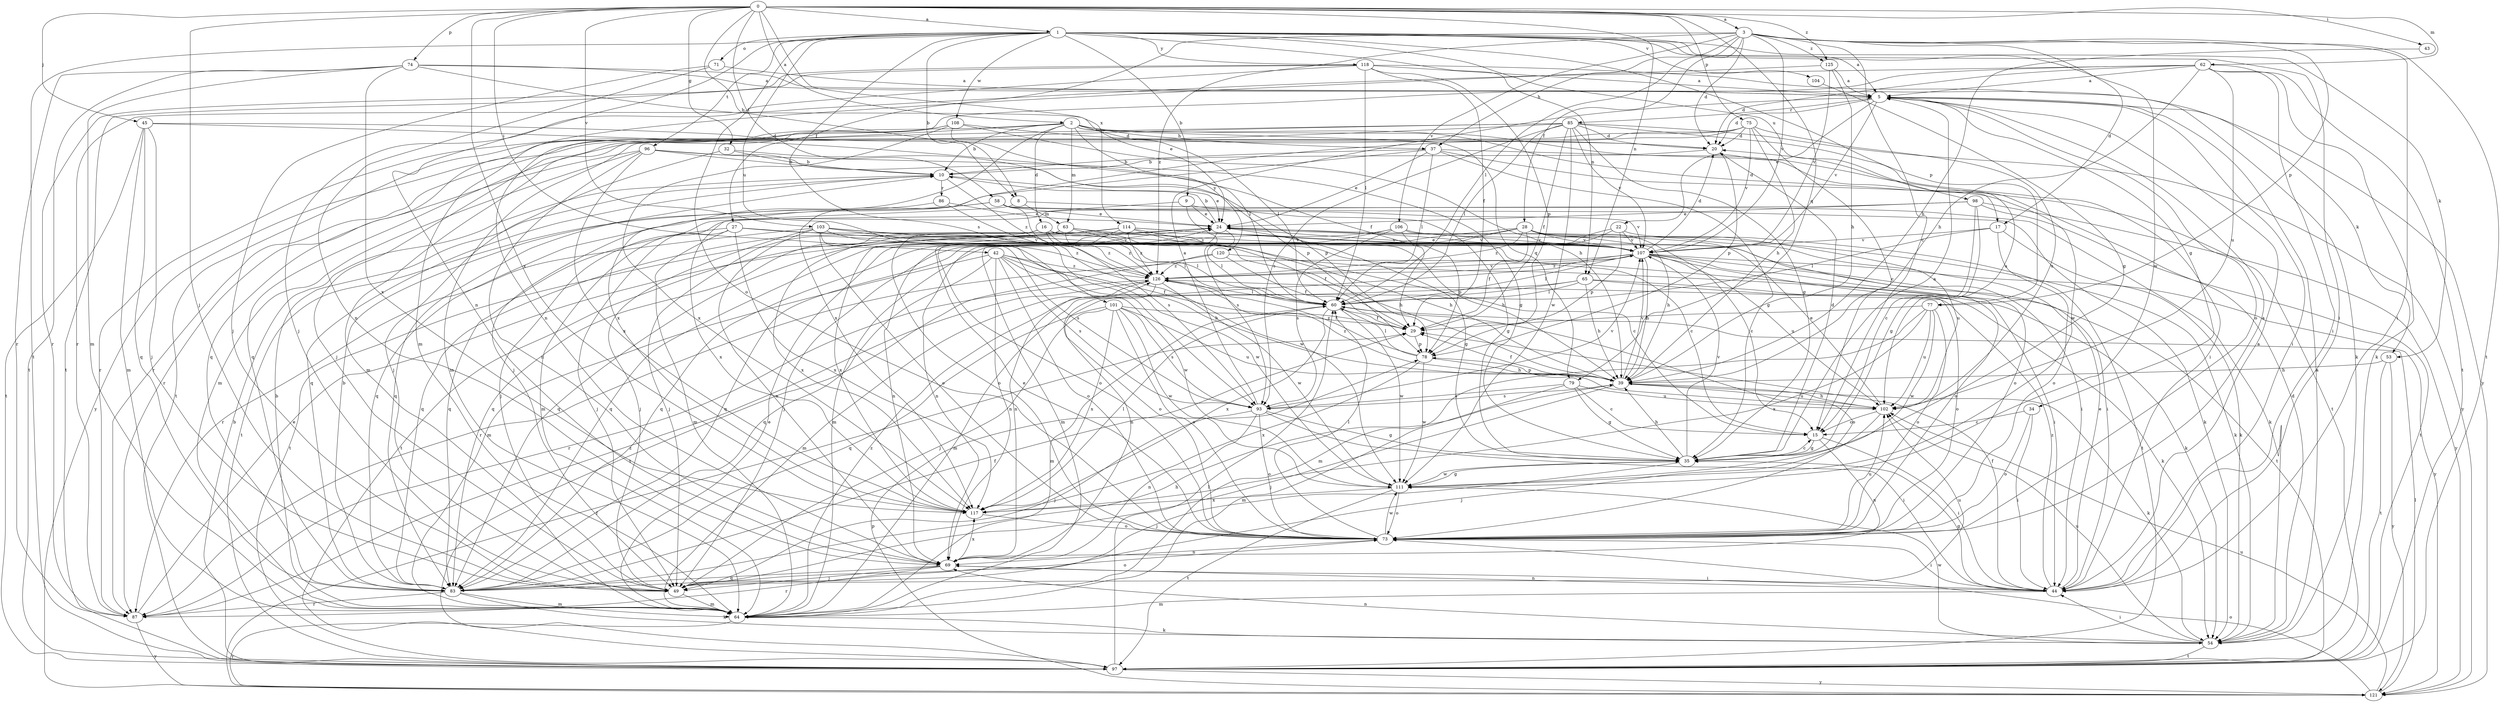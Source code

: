 strict digraph  {
0;
1;
2;
3;
5;
8;
9;
10;
15;
16;
17;
20;
22;
24;
27;
28;
29;
32;
34;
35;
37;
39;
42;
43;
44;
45;
49;
53;
54;
58;
60;
62;
63;
64;
65;
69;
71;
73;
74;
75;
77;
78;
79;
83;
85;
86;
87;
93;
96;
97;
98;
101;
102;
103;
104;
106;
107;
108;
111;
114;
117;
118;
120;
121;
125;
126;
0 -> 1  [label=a];
0 -> 2  [label=a];
0 -> 3  [label=a];
0 -> 8  [label=b];
0 -> 32  [label=g];
0 -> 42  [label=i];
0 -> 43  [label=i];
0 -> 45  [label=j];
0 -> 49  [label=j];
0 -> 58  [label=l];
0 -> 62  [label=m];
0 -> 65  [label=n];
0 -> 74  [label=p];
0 -> 75  [label=p];
0 -> 79  [label=q];
0 -> 103  [label=v];
0 -> 114  [label=x];
0 -> 117  [label=x];
0 -> 125  [label=z];
1 -> 5  [label=a];
1 -> 8  [label=b];
1 -> 9  [label=b];
1 -> 44  [label=i];
1 -> 53  [label=k];
1 -> 65  [label=n];
1 -> 69  [label=n];
1 -> 71  [label=o];
1 -> 73  [label=o];
1 -> 77  [label=p];
1 -> 93  [label=s];
1 -> 96  [label=t];
1 -> 97  [label=t];
1 -> 98  [label=u];
1 -> 101  [label=u];
1 -> 104  [label=v];
1 -> 108  [label=w];
1 -> 111  [label=w];
1 -> 118  [label=y];
2 -> 10  [label=b];
2 -> 16  [label=d];
2 -> 17  [label=d];
2 -> 37  [label=h];
2 -> 60  [label=l];
2 -> 63  [label=m];
2 -> 79  [label=q];
2 -> 83  [label=q];
2 -> 102  [label=u];
2 -> 117  [label=x];
2 -> 120  [label=y];
2 -> 121  [label=y];
3 -> 15  [label=c];
3 -> 17  [label=d];
3 -> 20  [label=d];
3 -> 27  [label=f];
3 -> 28  [label=f];
3 -> 37  [label=h];
3 -> 44  [label=i];
3 -> 60  [label=l];
3 -> 77  [label=p];
3 -> 97  [label=t];
3 -> 106  [label=v];
3 -> 107  [label=v];
3 -> 125  [label=z];
3 -> 126  [label=z];
5 -> 20  [label=d];
5 -> 22  [label=e];
5 -> 34  [label=g];
5 -> 44  [label=i];
5 -> 53  [label=k];
5 -> 73  [label=o];
5 -> 85  [label=r];
5 -> 107  [label=v];
8 -> 49  [label=j];
8 -> 54  [label=k];
8 -> 63  [label=m];
9 -> 24  [label=e];
9 -> 35  [label=g];
9 -> 93  [label=s];
9 -> 117  [label=x];
10 -> 24  [label=e];
10 -> 83  [label=q];
10 -> 86  [label=r];
10 -> 126  [label=z];
15 -> 35  [label=g];
15 -> 44  [label=i];
15 -> 69  [label=n];
16 -> 39  [label=h];
16 -> 49  [label=j];
16 -> 60  [label=l];
16 -> 73  [label=o];
16 -> 83  [label=q];
16 -> 107  [label=v];
16 -> 126  [label=z];
17 -> 54  [label=k];
17 -> 60  [label=l];
17 -> 73  [label=o];
17 -> 107  [label=v];
20 -> 10  [label=b];
20 -> 78  [label=p];
22 -> 64  [label=m];
22 -> 78  [label=p];
22 -> 83  [label=q];
22 -> 97  [label=t];
22 -> 107  [label=v];
24 -> 10  [label=b];
24 -> 35  [label=g];
24 -> 60  [label=l];
24 -> 73  [label=o];
24 -> 83  [label=q];
24 -> 107  [label=v];
27 -> 44  [label=i];
27 -> 49  [label=j];
27 -> 64  [label=m];
27 -> 73  [label=o];
27 -> 83  [label=q];
27 -> 107  [label=v];
27 -> 117  [label=x];
28 -> 15  [label=c];
28 -> 29  [label=f];
28 -> 39  [label=h];
28 -> 49  [label=j];
28 -> 64  [label=m];
28 -> 69  [label=n];
28 -> 102  [label=u];
28 -> 107  [label=v];
28 -> 126  [label=z];
29 -> 78  [label=p];
32 -> 10  [label=b];
32 -> 49  [label=j];
32 -> 78  [label=p];
34 -> 15  [label=c];
34 -> 44  [label=i];
34 -> 73  [label=o];
35 -> 5  [label=a];
35 -> 15  [label=c];
35 -> 20  [label=d];
35 -> 39  [label=h];
35 -> 49  [label=j];
35 -> 107  [label=v];
35 -> 111  [label=w];
37 -> 10  [label=b];
37 -> 24  [label=e];
37 -> 35  [label=g];
37 -> 49  [label=j];
37 -> 60  [label=l];
37 -> 97  [label=t];
37 -> 111  [label=w];
39 -> 29  [label=f];
39 -> 49  [label=j];
39 -> 54  [label=k];
39 -> 78  [label=p];
39 -> 93  [label=s];
39 -> 102  [label=u];
39 -> 107  [label=v];
39 -> 126  [label=z];
42 -> 29  [label=f];
42 -> 39  [label=h];
42 -> 64  [label=m];
42 -> 69  [label=n];
42 -> 73  [label=o];
42 -> 83  [label=q];
42 -> 93  [label=s];
42 -> 111  [label=w];
42 -> 126  [label=z];
43 -> 39  [label=h];
44 -> 5  [label=a];
44 -> 24  [label=e];
44 -> 29  [label=f];
44 -> 35  [label=g];
44 -> 64  [label=m];
44 -> 69  [label=n];
44 -> 126  [label=z];
45 -> 20  [label=d];
45 -> 29  [label=f];
45 -> 49  [label=j];
45 -> 64  [label=m];
45 -> 83  [label=q];
45 -> 97  [label=t];
49 -> 64  [label=m];
49 -> 102  [label=u];
53 -> 39  [label=h];
53 -> 97  [label=t];
53 -> 121  [label=y];
54 -> 5  [label=a];
54 -> 20  [label=d];
54 -> 44  [label=i];
54 -> 69  [label=n];
54 -> 97  [label=t];
54 -> 102  [label=u];
54 -> 111  [label=w];
58 -> 24  [label=e];
58 -> 54  [label=k];
58 -> 83  [label=q];
58 -> 93  [label=s];
58 -> 97  [label=t];
58 -> 107  [label=v];
60 -> 29  [label=f];
60 -> 64  [label=m];
60 -> 73  [label=o];
60 -> 111  [label=w];
60 -> 117  [label=x];
62 -> 5  [label=a];
62 -> 20  [label=d];
62 -> 39  [label=h];
62 -> 44  [label=i];
62 -> 54  [label=k];
62 -> 69  [label=n];
62 -> 87  [label=r];
62 -> 97  [label=t];
62 -> 102  [label=u];
63 -> 15  [label=c];
63 -> 60  [label=l];
63 -> 83  [label=q];
63 -> 97  [label=t];
63 -> 107  [label=v];
63 -> 117  [label=x];
63 -> 126  [label=z];
64 -> 10  [label=b];
64 -> 24  [label=e];
64 -> 54  [label=k];
64 -> 121  [label=y];
64 -> 126  [label=z];
65 -> 39  [label=h];
65 -> 54  [label=k];
65 -> 60  [label=l];
65 -> 64  [label=m];
65 -> 69  [label=n];
65 -> 73  [label=o];
69 -> 44  [label=i];
69 -> 49  [label=j];
69 -> 83  [label=q];
69 -> 87  [label=r];
69 -> 117  [label=x];
71 -> 5  [label=a];
71 -> 49  [label=j];
71 -> 69  [label=n];
73 -> 5  [label=a];
73 -> 24  [label=e];
73 -> 44  [label=i];
73 -> 60  [label=l];
73 -> 69  [label=n];
73 -> 102  [label=u];
73 -> 111  [label=w];
74 -> 5  [label=a];
74 -> 24  [label=e];
74 -> 54  [label=k];
74 -> 64  [label=m];
74 -> 87  [label=r];
74 -> 97  [label=t];
74 -> 117  [label=x];
75 -> 15  [label=c];
75 -> 20  [label=d];
75 -> 39  [label=h];
75 -> 64  [label=m];
75 -> 83  [label=q];
75 -> 102  [label=u];
75 -> 107  [label=v];
75 -> 117  [label=x];
77 -> 29  [label=f];
77 -> 64  [label=m];
77 -> 73  [label=o];
77 -> 102  [label=u];
77 -> 111  [label=w];
77 -> 117  [label=x];
78 -> 39  [label=h];
78 -> 60  [label=l];
78 -> 111  [label=w];
78 -> 117  [label=x];
78 -> 126  [label=z];
79 -> 15  [label=c];
79 -> 35  [label=g];
79 -> 64  [label=m];
79 -> 93  [label=s];
79 -> 102  [label=u];
83 -> 10  [label=b];
83 -> 29  [label=f];
83 -> 39  [label=h];
83 -> 54  [label=k];
83 -> 64  [label=m];
83 -> 73  [label=o];
83 -> 87  [label=r];
85 -> 20  [label=d];
85 -> 29  [label=f];
85 -> 35  [label=g];
85 -> 44  [label=i];
85 -> 49  [label=j];
85 -> 60  [label=l];
85 -> 64  [label=m];
85 -> 87  [label=r];
85 -> 93  [label=s];
85 -> 107  [label=v];
85 -> 111  [label=w];
85 -> 121  [label=y];
86 -> 24  [label=e];
86 -> 83  [label=q];
86 -> 111  [label=w];
87 -> 24  [label=e];
87 -> 121  [label=y];
87 -> 126  [label=z];
93 -> 5  [label=a];
93 -> 35  [label=g];
93 -> 44  [label=i];
93 -> 49  [label=j];
93 -> 69  [label=n];
93 -> 73  [label=o];
93 -> 107  [label=v];
96 -> 10  [label=b];
96 -> 35  [label=g];
96 -> 64  [label=m];
96 -> 69  [label=n];
96 -> 78  [label=p];
96 -> 87  [label=r];
96 -> 117  [label=x];
97 -> 10  [label=b];
97 -> 60  [label=l];
97 -> 121  [label=y];
98 -> 15  [label=c];
98 -> 24  [label=e];
98 -> 35  [label=g];
98 -> 64  [label=m];
98 -> 97  [label=t];
98 -> 121  [label=y];
101 -> 29  [label=f];
101 -> 49  [label=j];
101 -> 73  [label=o];
101 -> 83  [label=q];
101 -> 93  [label=s];
101 -> 102  [label=u];
101 -> 111  [label=w];
101 -> 117  [label=x];
102 -> 15  [label=c];
102 -> 24  [label=e];
102 -> 39  [label=h];
102 -> 49  [label=j];
103 -> 15  [label=c];
103 -> 39  [label=h];
103 -> 49  [label=j];
103 -> 69  [label=n];
103 -> 73  [label=o];
103 -> 87  [label=r];
103 -> 93  [label=s];
103 -> 107  [label=v];
103 -> 111  [label=w];
103 -> 126  [label=z];
104 -> 35  [label=g];
106 -> 54  [label=k];
106 -> 69  [label=n];
106 -> 78  [label=p];
106 -> 83  [label=q];
106 -> 93  [label=s];
106 -> 107  [label=v];
107 -> 20  [label=d];
107 -> 24  [label=e];
107 -> 39  [label=h];
107 -> 44  [label=i];
107 -> 60  [label=l];
107 -> 69  [label=n];
107 -> 73  [label=o];
107 -> 87  [label=r];
107 -> 97  [label=t];
107 -> 102  [label=u];
107 -> 121  [label=y];
107 -> 126  [label=z];
108 -> 20  [label=d];
108 -> 39  [label=h];
108 -> 60  [label=l];
108 -> 87  [label=r];
108 -> 97  [label=t];
108 -> 117  [label=x];
111 -> 35  [label=g];
111 -> 73  [label=o];
111 -> 97  [label=t];
111 -> 117  [label=x];
114 -> 29  [label=f];
114 -> 39  [label=h];
114 -> 44  [label=i];
114 -> 83  [label=q];
114 -> 97  [label=t];
114 -> 107  [label=v];
114 -> 117  [label=x];
114 -> 126  [label=z];
117 -> 60  [label=l];
117 -> 73  [label=o];
118 -> 5  [label=a];
118 -> 29  [label=f];
118 -> 49  [label=j];
118 -> 60  [label=l];
118 -> 78  [label=p];
118 -> 87  [label=r];
118 -> 97  [label=t];
118 -> 121  [label=y];
120 -> 29  [label=f];
120 -> 54  [label=k];
120 -> 97  [label=t];
120 -> 126  [label=z];
121 -> 29  [label=f];
121 -> 60  [label=l];
121 -> 73  [label=o];
121 -> 78  [label=p];
121 -> 102  [label=u];
125 -> 5  [label=a];
125 -> 39  [label=h];
125 -> 64  [label=m];
125 -> 107  [label=v];
126 -> 60  [label=l];
126 -> 64  [label=m];
126 -> 73  [label=o];
126 -> 87  [label=r];
126 -> 107  [label=v];
126 -> 111  [label=w];
}
